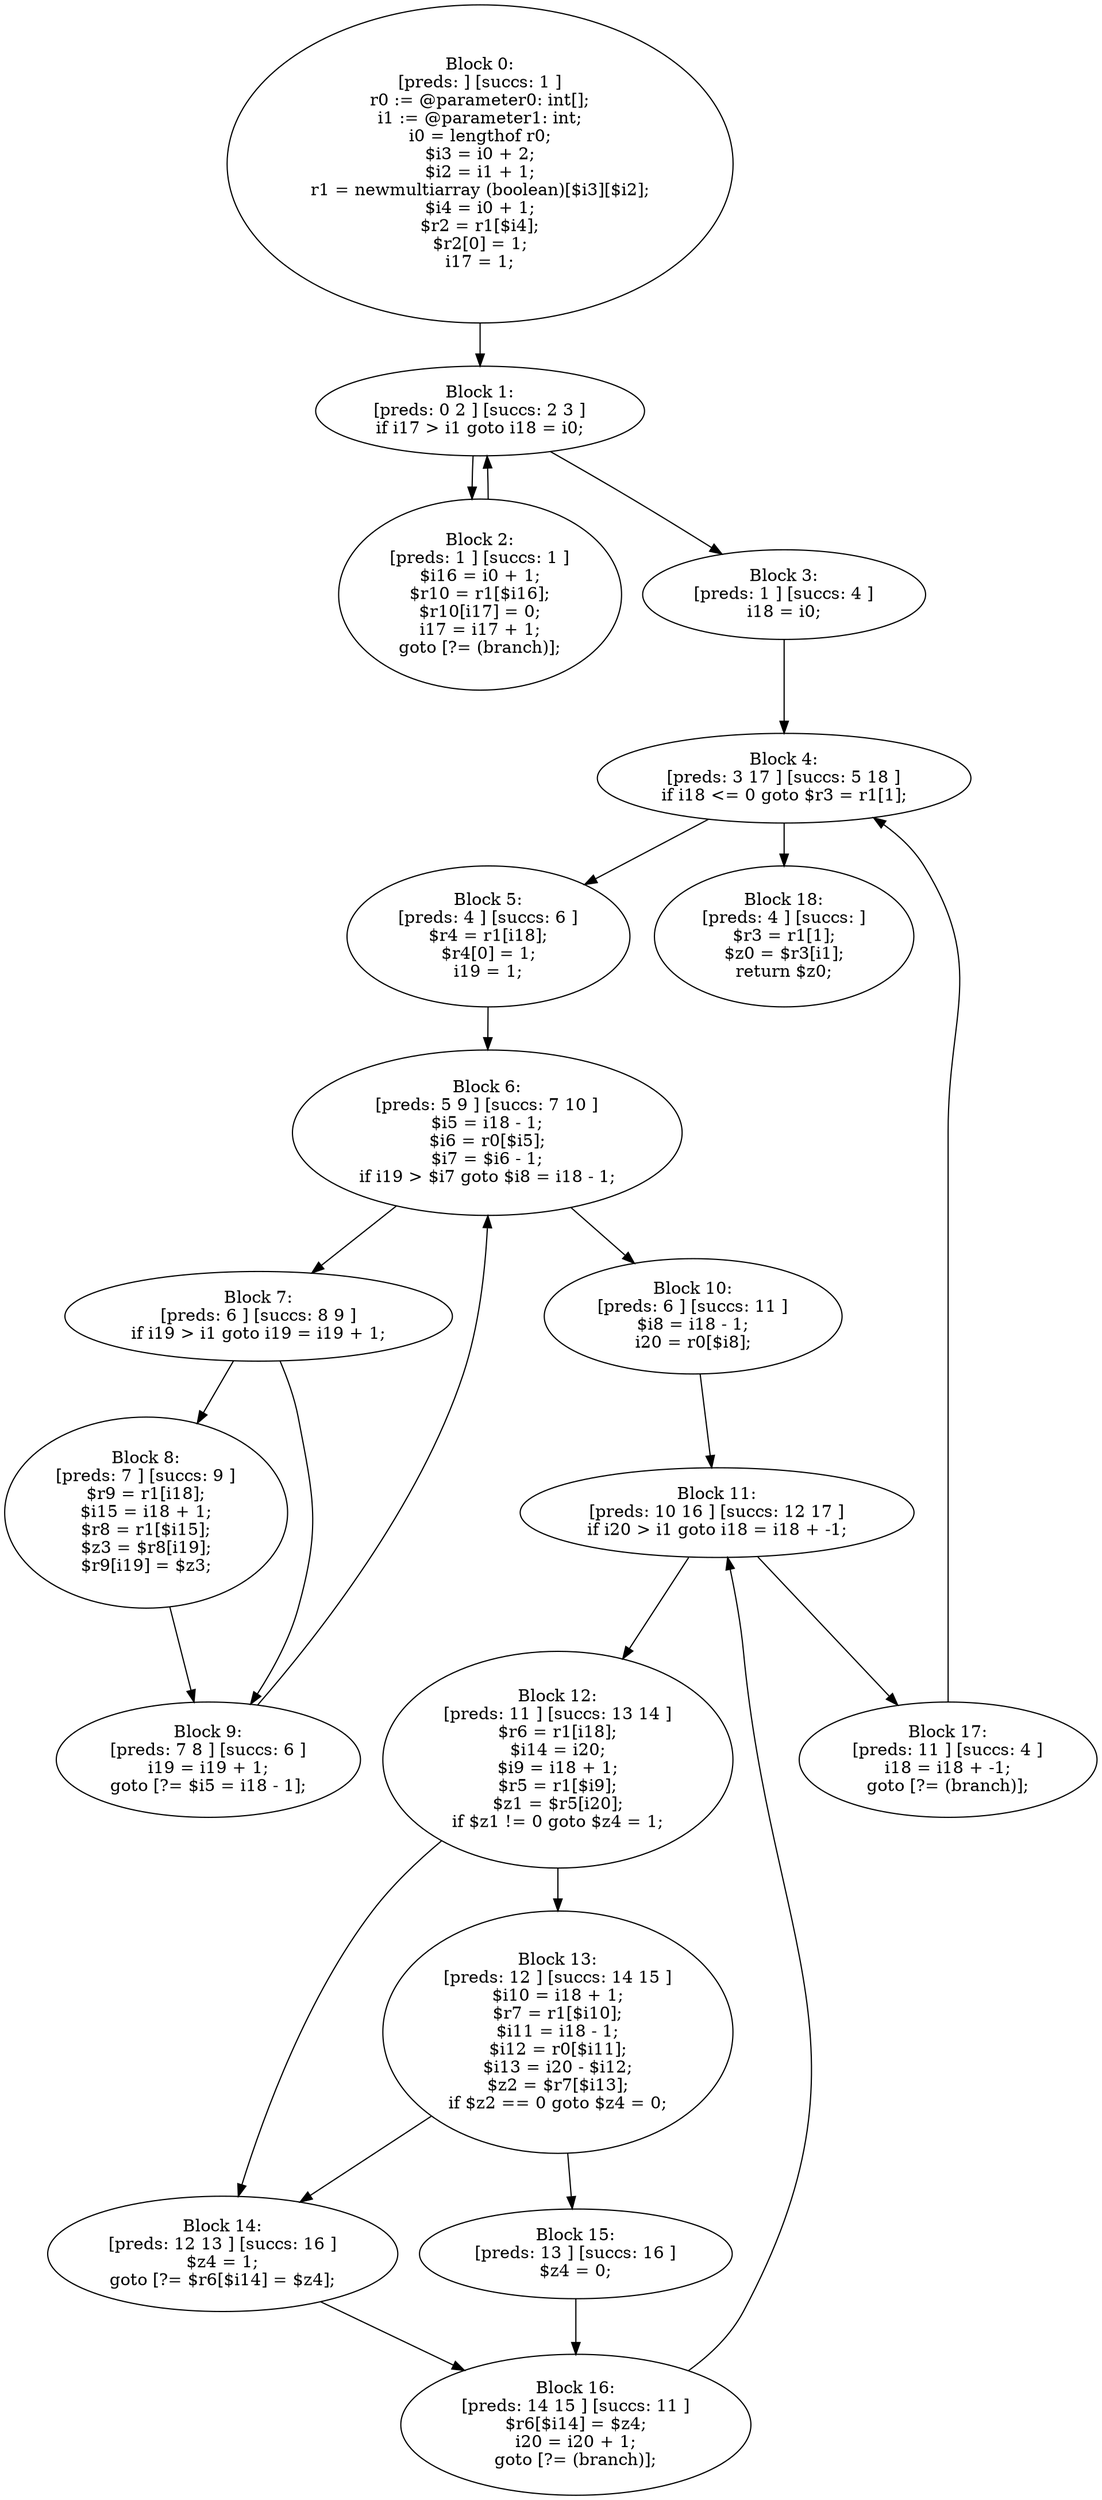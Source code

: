 digraph "unitGraph" {
    "Block 0:
[preds: ] [succs: 1 ]
r0 := @parameter0: int[];
i1 := @parameter1: int;
i0 = lengthof r0;
$i3 = i0 + 2;
$i2 = i1 + 1;
r1 = newmultiarray (boolean)[$i3][$i2];
$i4 = i0 + 1;
$r2 = r1[$i4];
$r2[0] = 1;
i17 = 1;
"
    "Block 1:
[preds: 0 2 ] [succs: 2 3 ]
if i17 > i1 goto i18 = i0;
"
    "Block 2:
[preds: 1 ] [succs: 1 ]
$i16 = i0 + 1;
$r10 = r1[$i16];
$r10[i17] = 0;
i17 = i17 + 1;
goto [?= (branch)];
"
    "Block 3:
[preds: 1 ] [succs: 4 ]
i18 = i0;
"
    "Block 4:
[preds: 3 17 ] [succs: 5 18 ]
if i18 <= 0 goto $r3 = r1[1];
"
    "Block 5:
[preds: 4 ] [succs: 6 ]
$r4 = r1[i18];
$r4[0] = 1;
i19 = 1;
"
    "Block 6:
[preds: 5 9 ] [succs: 7 10 ]
$i5 = i18 - 1;
$i6 = r0[$i5];
$i7 = $i6 - 1;
if i19 > $i7 goto $i8 = i18 - 1;
"
    "Block 7:
[preds: 6 ] [succs: 8 9 ]
if i19 > i1 goto i19 = i19 + 1;
"
    "Block 8:
[preds: 7 ] [succs: 9 ]
$r9 = r1[i18];
$i15 = i18 + 1;
$r8 = r1[$i15];
$z3 = $r8[i19];
$r9[i19] = $z3;
"
    "Block 9:
[preds: 7 8 ] [succs: 6 ]
i19 = i19 + 1;
goto [?= $i5 = i18 - 1];
"
    "Block 10:
[preds: 6 ] [succs: 11 ]
$i8 = i18 - 1;
i20 = r0[$i8];
"
    "Block 11:
[preds: 10 16 ] [succs: 12 17 ]
if i20 > i1 goto i18 = i18 + -1;
"
    "Block 12:
[preds: 11 ] [succs: 13 14 ]
$r6 = r1[i18];
$i14 = i20;
$i9 = i18 + 1;
$r5 = r1[$i9];
$z1 = $r5[i20];
if $z1 != 0 goto $z4 = 1;
"
    "Block 13:
[preds: 12 ] [succs: 14 15 ]
$i10 = i18 + 1;
$r7 = r1[$i10];
$i11 = i18 - 1;
$i12 = r0[$i11];
$i13 = i20 - $i12;
$z2 = $r7[$i13];
if $z2 == 0 goto $z4 = 0;
"
    "Block 14:
[preds: 12 13 ] [succs: 16 ]
$z4 = 1;
goto [?= $r6[$i14] = $z4];
"
    "Block 15:
[preds: 13 ] [succs: 16 ]
$z4 = 0;
"
    "Block 16:
[preds: 14 15 ] [succs: 11 ]
$r6[$i14] = $z4;
i20 = i20 + 1;
goto [?= (branch)];
"
    "Block 17:
[preds: 11 ] [succs: 4 ]
i18 = i18 + -1;
goto [?= (branch)];
"
    "Block 18:
[preds: 4 ] [succs: ]
$r3 = r1[1];
$z0 = $r3[i1];
return $z0;
"
    "Block 0:
[preds: ] [succs: 1 ]
r0 := @parameter0: int[];
i1 := @parameter1: int;
i0 = lengthof r0;
$i3 = i0 + 2;
$i2 = i1 + 1;
r1 = newmultiarray (boolean)[$i3][$i2];
$i4 = i0 + 1;
$r2 = r1[$i4];
$r2[0] = 1;
i17 = 1;
"->"Block 1:
[preds: 0 2 ] [succs: 2 3 ]
if i17 > i1 goto i18 = i0;
";
    "Block 1:
[preds: 0 2 ] [succs: 2 3 ]
if i17 > i1 goto i18 = i0;
"->"Block 2:
[preds: 1 ] [succs: 1 ]
$i16 = i0 + 1;
$r10 = r1[$i16];
$r10[i17] = 0;
i17 = i17 + 1;
goto [?= (branch)];
";
    "Block 1:
[preds: 0 2 ] [succs: 2 3 ]
if i17 > i1 goto i18 = i0;
"->"Block 3:
[preds: 1 ] [succs: 4 ]
i18 = i0;
";
    "Block 2:
[preds: 1 ] [succs: 1 ]
$i16 = i0 + 1;
$r10 = r1[$i16];
$r10[i17] = 0;
i17 = i17 + 1;
goto [?= (branch)];
"->"Block 1:
[preds: 0 2 ] [succs: 2 3 ]
if i17 > i1 goto i18 = i0;
";
    "Block 3:
[preds: 1 ] [succs: 4 ]
i18 = i0;
"->"Block 4:
[preds: 3 17 ] [succs: 5 18 ]
if i18 <= 0 goto $r3 = r1[1];
";
    "Block 4:
[preds: 3 17 ] [succs: 5 18 ]
if i18 <= 0 goto $r3 = r1[1];
"->"Block 5:
[preds: 4 ] [succs: 6 ]
$r4 = r1[i18];
$r4[0] = 1;
i19 = 1;
";
    "Block 4:
[preds: 3 17 ] [succs: 5 18 ]
if i18 <= 0 goto $r3 = r1[1];
"->"Block 18:
[preds: 4 ] [succs: ]
$r3 = r1[1];
$z0 = $r3[i1];
return $z0;
";
    "Block 5:
[preds: 4 ] [succs: 6 ]
$r4 = r1[i18];
$r4[0] = 1;
i19 = 1;
"->"Block 6:
[preds: 5 9 ] [succs: 7 10 ]
$i5 = i18 - 1;
$i6 = r0[$i5];
$i7 = $i6 - 1;
if i19 > $i7 goto $i8 = i18 - 1;
";
    "Block 6:
[preds: 5 9 ] [succs: 7 10 ]
$i5 = i18 - 1;
$i6 = r0[$i5];
$i7 = $i6 - 1;
if i19 > $i7 goto $i8 = i18 - 1;
"->"Block 7:
[preds: 6 ] [succs: 8 9 ]
if i19 > i1 goto i19 = i19 + 1;
";
    "Block 6:
[preds: 5 9 ] [succs: 7 10 ]
$i5 = i18 - 1;
$i6 = r0[$i5];
$i7 = $i6 - 1;
if i19 > $i7 goto $i8 = i18 - 1;
"->"Block 10:
[preds: 6 ] [succs: 11 ]
$i8 = i18 - 1;
i20 = r0[$i8];
";
    "Block 7:
[preds: 6 ] [succs: 8 9 ]
if i19 > i1 goto i19 = i19 + 1;
"->"Block 8:
[preds: 7 ] [succs: 9 ]
$r9 = r1[i18];
$i15 = i18 + 1;
$r8 = r1[$i15];
$z3 = $r8[i19];
$r9[i19] = $z3;
";
    "Block 7:
[preds: 6 ] [succs: 8 9 ]
if i19 > i1 goto i19 = i19 + 1;
"->"Block 9:
[preds: 7 8 ] [succs: 6 ]
i19 = i19 + 1;
goto [?= $i5 = i18 - 1];
";
    "Block 8:
[preds: 7 ] [succs: 9 ]
$r9 = r1[i18];
$i15 = i18 + 1;
$r8 = r1[$i15];
$z3 = $r8[i19];
$r9[i19] = $z3;
"->"Block 9:
[preds: 7 8 ] [succs: 6 ]
i19 = i19 + 1;
goto [?= $i5 = i18 - 1];
";
    "Block 9:
[preds: 7 8 ] [succs: 6 ]
i19 = i19 + 1;
goto [?= $i5 = i18 - 1];
"->"Block 6:
[preds: 5 9 ] [succs: 7 10 ]
$i5 = i18 - 1;
$i6 = r0[$i5];
$i7 = $i6 - 1;
if i19 > $i7 goto $i8 = i18 - 1;
";
    "Block 10:
[preds: 6 ] [succs: 11 ]
$i8 = i18 - 1;
i20 = r0[$i8];
"->"Block 11:
[preds: 10 16 ] [succs: 12 17 ]
if i20 > i1 goto i18 = i18 + -1;
";
    "Block 11:
[preds: 10 16 ] [succs: 12 17 ]
if i20 > i1 goto i18 = i18 + -1;
"->"Block 12:
[preds: 11 ] [succs: 13 14 ]
$r6 = r1[i18];
$i14 = i20;
$i9 = i18 + 1;
$r5 = r1[$i9];
$z1 = $r5[i20];
if $z1 != 0 goto $z4 = 1;
";
    "Block 11:
[preds: 10 16 ] [succs: 12 17 ]
if i20 > i1 goto i18 = i18 + -1;
"->"Block 17:
[preds: 11 ] [succs: 4 ]
i18 = i18 + -1;
goto [?= (branch)];
";
    "Block 12:
[preds: 11 ] [succs: 13 14 ]
$r6 = r1[i18];
$i14 = i20;
$i9 = i18 + 1;
$r5 = r1[$i9];
$z1 = $r5[i20];
if $z1 != 0 goto $z4 = 1;
"->"Block 13:
[preds: 12 ] [succs: 14 15 ]
$i10 = i18 + 1;
$r7 = r1[$i10];
$i11 = i18 - 1;
$i12 = r0[$i11];
$i13 = i20 - $i12;
$z2 = $r7[$i13];
if $z2 == 0 goto $z4 = 0;
";
    "Block 12:
[preds: 11 ] [succs: 13 14 ]
$r6 = r1[i18];
$i14 = i20;
$i9 = i18 + 1;
$r5 = r1[$i9];
$z1 = $r5[i20];
if $z1 != 0 goto $z4 = 1;
"->"Block 14:
[preds: 12 13 ] [succs: 16 ]
$z4 = 1;
goto [?= $r6[$i14] = $z4];
";
    "Block 13:
[preds: 12 ] [succs: 14 15 ]
$i10 = i18 + 1;
$r7 = r1[$i10];
$i11 = i18 - 1;
$i12 = r0[$i11];
$i13 = i20 - $i12;
$z2 = $r7[$i13];
if $z2 == 0 goto $z4 = 0;
"->"Block 14:
[preds: 12 13 ] [succs: 16 ]
$z4 = 1;
goto [?= $r6[$i14] = $z4];
";
    "Block 13:
[preds: 12 ] [succs: 14 15 ]
$i10 = i18 + 1;
$r7 = r1[$i10];
$i11 = i18 - 1;
$i12 = r0[$i11];
$i13 = i20 - $i12;
$z2 = $r7[$i13];
if $z2 == 0 goto $z4 = 0;
"->"Block 15:
[preds: 13 ] [succs: 16 ]
$z4 = 0;
";
    "Block 14:
[preds: 12 13 ] [succs: 16 ]
$z4 = 1;
goto [?= $r6[$i14] = $z4];
"->"Block 16:
[preds: 14 15 ] [succs: 11 ]
$r6[$i14] = $z4;
i20 = i20 + 1;
goto [?= (branch)];
";
    "Block 15:
[preds: 13 ] [succs: 16 ]
$z4 = 0;
"->"Block 16:
[preds: 14 15 ] [succs: 11 ]
$r6[$i14] = $z4;
i20 = i20 + 1;
goto [?= (branch)];
";
    "Block 16:
[preds: 14 15 ] [succs: 11 ]
$r6[$i14] = $z4;
i20 = i20 + 1;
goto [?= (branch)];
"->"Block 11:
[preds: 10 16 ] [succs: 12 17 ]
if i20 > i1 goto i18 = i18 + -1;
";
    "Block 17:
[preds: 11 ] [succs: 4 ]
i18 = i18 + -1;
goto [?= (branch)];
"->"Block 4:
[preds: 3 17 ] [succs: 5 18 ]
if i18 <= 0 goto $r3 = r1[1];
";
}
